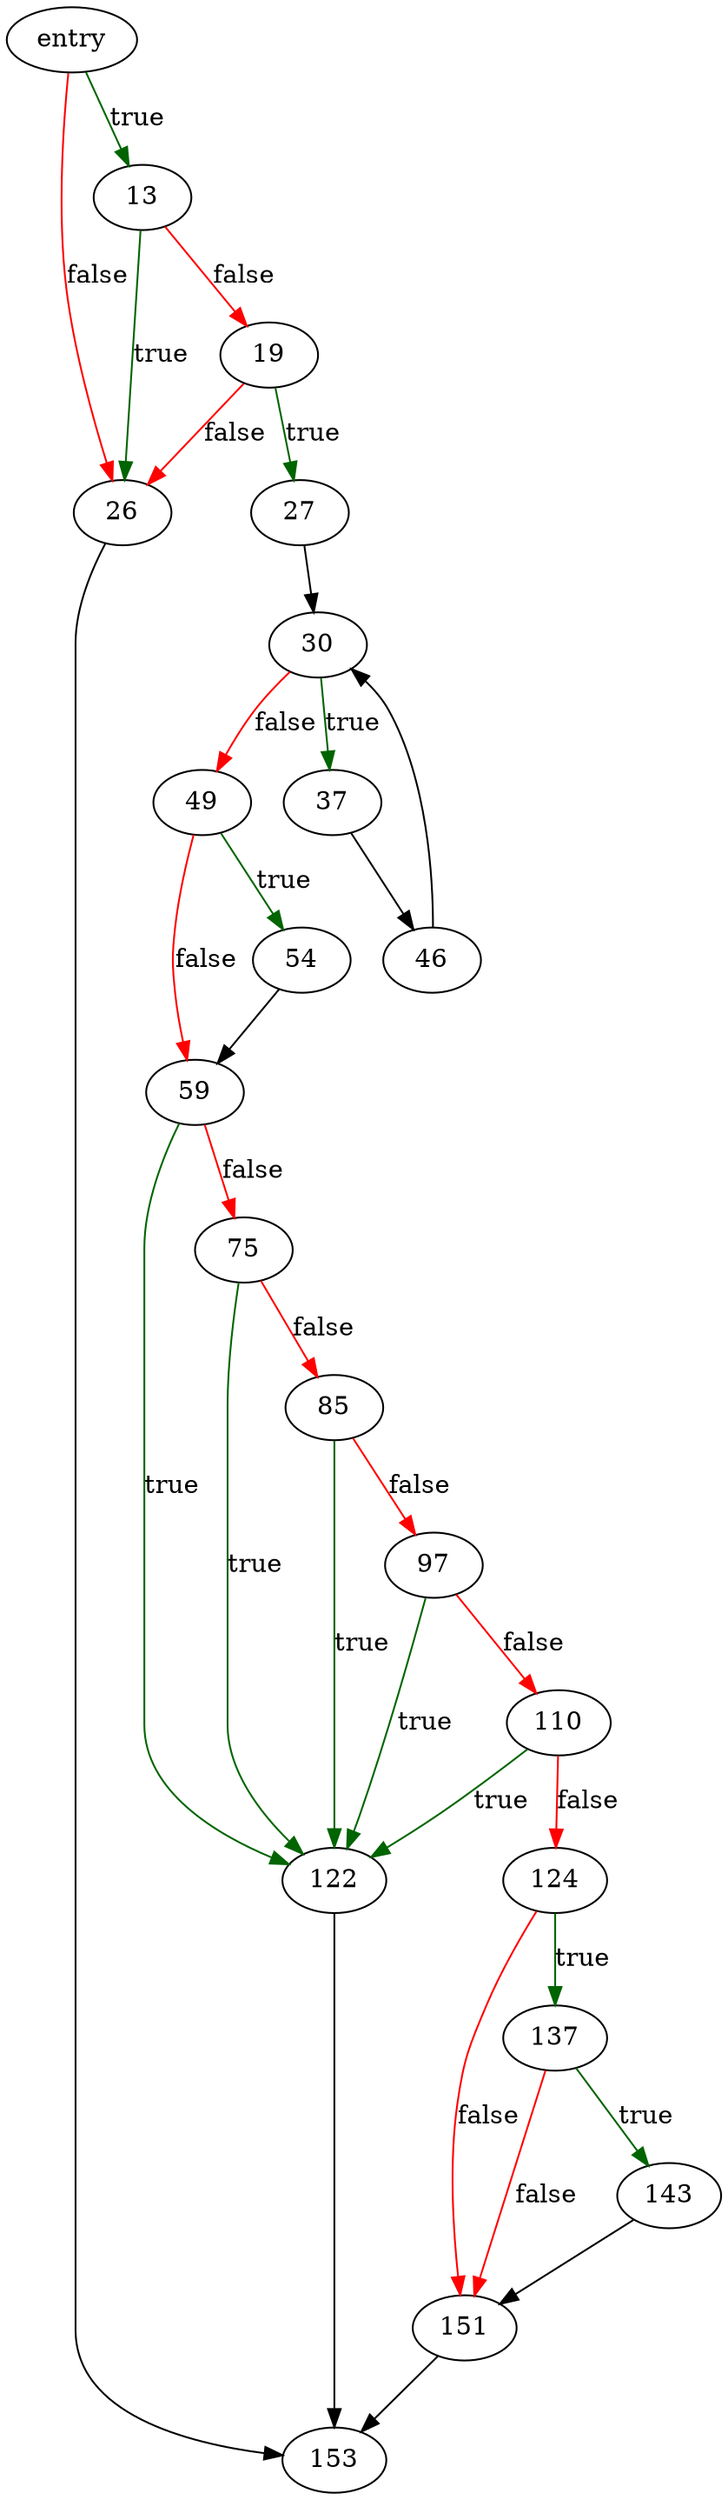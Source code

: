 digraph "writeMasterJournal" {
	// Node definitions.
	2 [label=entry];
	13;
	19;
	26;
	27;
	30;
	37;
	46;
	49;
	54;
	59;
	75;
	85;
	97;
	110;
	122;
	124;
	137;
	143;
	151;
	153;

	// Edge definitions.
	2 -> 13 [
		color=darkgreen
		label=true
	];
	2 -> 26 [
		color=red
		label=false
	];
	13 -> 19 [
		color=red
		label=false
	];
	13 -> 26 [
		color=darkgreen
		label=true
	];
	19 -> 26 [
		color=red
		label=false
	];
	19 -> 27 [
		color=darkgreen
		label=true
	];
	26 -> 153;
	27 -> 30;
	30 -> 37 [
		color=darkgreen
		label=true
	];
	30 -> 49 [
		color=red
		label=false
	];
	37 -> 46;
	46 -> 30;
	49 -> 54 [
		color=darkgreen
		label=true
	];
	49 -> 59 [
		color=red
		label=false
	];
	54 -> 59;
	59 -> 75 [
		color=red
		label=false
	];
	59 -> 122 [
		color=darkgreen
		label=true
	];
	75 -> 85 [
		color=red
		label=false
	];
	75 -> 122 [
		color=darkgreen
		label=true
	];
	85 -> 97 [
		color=red
		label=false
	];
	85 -> 122 [
		color=darkgreen
		label=true
	];
	97 -> 110 [
		color=red
		label=false
	];
	97 -> 122 [
		color=darkgreen
		label=true
	];
	110 -> 122 [
		color=darkgreen
		label=true
	];
	110 -> 124 [
		color=red
		label=false
	];
	122 -> 153;
	124 -> 137 [
		color=darkgreen
		label=true
	];
	124 -> 151 [
		color=red
		label=false
	];
	137 -> 143 [
		color=darkgreen
		label=true
	];
	137 -> 151 [
		color=red
		label=false
	];
	143 -> 151;
	151 -> 153;
}